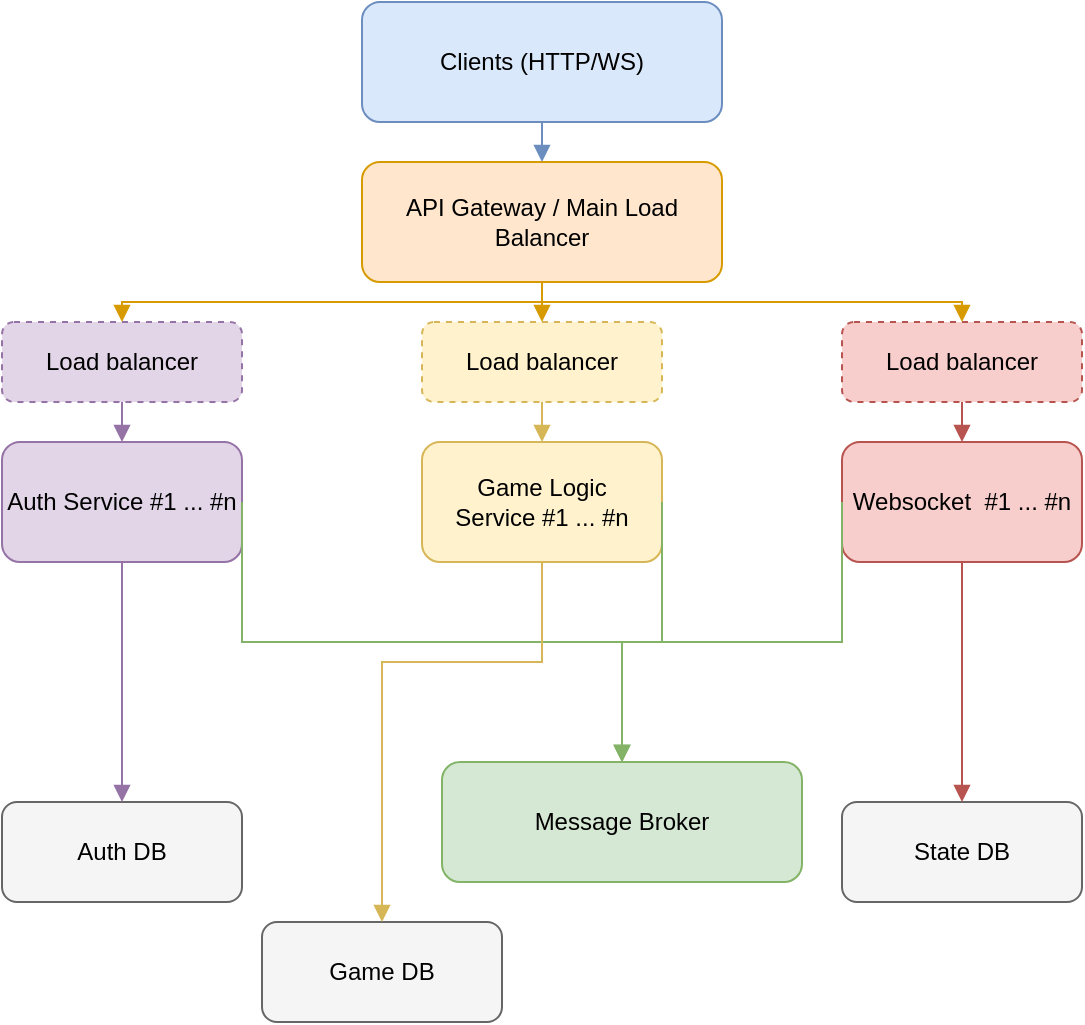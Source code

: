 <mxfile>
    <diagram name="Game Engine Microservices Architecture (Per-Service Load Balancer)" id="microservices-arch-per-service-lb-1">
        <mxGraphModel dx="1081" dy="713" grid="1" gridSize="10" guides="1" tooltips="1" connect="1" arrows="1" fold="1" page="1" pageScale="1" pageWidth="827" pageHeight="1169" math="0" shadow="0">
            <root>
                <mxCell id="0"/>
                <mxCell id="1" parent="0"/>
                <mxCell id="2" value="Clients (HTTP/WS)" style="rounded=1;whiteSpace=wrap;html=1;fillColor=#dae8fc;strokeColor=#6c8ebf;" parent="1" vertex="1">
                    <mxGeometry x="270" y="40" width="180" height="60" as="geometry"/>
                </mxCell>
                <mxCell id="3" value="API Gateway / Main Load Balancer" style="rounded=1;whiteSpace=wrap;html=1;fillColor=#ffe6cc;strokeColor=#d79b00;" parent="1" vertex="1">
                    <mxGeometry x="270" y="120" width="180" height="60" as="geometry"/>
                </mxCell>
                <mxCell id="4" value="Load balancer" style="rounded=1;whiteSpace=wrap;html=1;fillColor=#e1d5e7;strokeColor=#9673a6;dashed=1;" parent="1" vertex="1">
                    <mxGeometry x="90" y="200" width="120" height="40" as="geometry"/>
                </mxCell>
                <mxCell id="5" value="&lt;span style=&quot;color: rgb(0, 0, 0);&quot;&gt;Load balancer&lt;/span&gt;" style="rounded=1;whiteSpace=wrap;html=1;fillColor=#fff2cc;strokeColor=#d6b656;dashed=1;" parent="1" vertex="1">
                    <mxGeometry x="300" y="200" width="120" height="40" as="geometry"/>
                </mxCell>
                <mxCell id="6" value="&lt;span style=&quot;color: rgb(0, 0, 0);&quot;&gt;Load balancer&lt;/span&gt;" style="rounded=1;whiteSpace=wrap;html=1;fillColor=#f8cecc;strokeColor=#b85450;dashed=1;" parent="1" vertex="1">
                    <mxGeometry x="510" y="200" width="120" height="40" as="geometry"/>
                </mxCell>
                <mxCell id="7" value="Auth Service #1 ... #n" style="rounded=1;whiteSpace=wrap;html=1;fillColor=#e1d5e7;strokeColor=#9673a6;" parent="1" vertex="1">
                    <mxGeometry x="90" y="260" width="120" height="60" as="geometry"/>
                </mxCell>
                <mxCell id="8" value="Game Logic Service&lt;span style=&quot;color: rgb(0, 0, 0);&quot;&gt;&amp;nbsp;#1 ... #n&lt;/span&gt;" style="rounded=1;whiteSpace=wrap;html=1;fillColor=#fff2cc;strokeColor=#d6b656;" parent="1" vertex="1">
                    <mxGeometry x="300" y="260" width="120" height="60" as="geometry"/>
                </mxCell>
                <mxCell id="9" value="Websocket&amp;nbsp;&lt;span style=&quot;color: rgb(0, 0, 0);&quot;&gt;&amp;nbsp;#1 ... #n&lt;/span&gt;" style="rounded=1;whiteSpace=wrap;html=1;fillColor=#f8cecc;strokeColor=#b85450;" parent="1" vertex="1">
                    <mxGeometry x="510" y="260" width="120" height="60" as="geometry"/>
                </mxCell>
                <mxCell id="10" value="Message Broker" style="rounded=1;whiteSpace=wrap;html=1;fillColor=#d5e8d4;strokeColor=#82b366;" parent="1" vertex="1">
                    <mxGeometry x="310" y="420" width="180" height="60" as="geometry"/>
                </mxCell>
                <mxCell id="11" value="Auth DB" style="rounded=1;whiteSpace=wrap;html=1;fillColor=#f5f5f5;strokeColor=#666666;" parent="1" vertex="1">
                    <mxGeometry x="90" y="440" width="120" height="50" as="geometry"/>
                </mxCell>
                <mxCell id="12" value="Game DB" style="rounded=1;whiteSpace=wrap;html=1;fillColor=#f5f5f5;strokeColor=#666666;" parent="1" vertex="1">
                    <mxGeometry x="220" y="500" width="120" height="50" as="geometry"/>
                </mxCell>
                <mxCell id="13" value="State DB" style="rounded=1;whiteSpace=wrap;html=1;fillColor=#f5f5f5;strokeColor=#666666;" parent="1" vertex="1">
                    <mxGeometry x="510" y="440" width="120" height="50" as="geometry"/>
                </mxCell>
                <mxCell id="14" style="edgeStyle=elbowEdgeStyle;elbow=vertical;rounded=0;orthogonalLoop=1;jettySize=auto;html=1;endArrow=block;endFill=1;strokeColor=#6c8ebf;" parent="1" source="2" target="3" edge="1">
                    <mxGeometry relative="1" as="geometry"/>
                </mxCell>
                <mxCell id="15" style="edgeStyle=elbowEdgeStyle;elbow=vertical;rounded=0;orthogonalLoop=1;jettySize=auto;html=1;endArrow=block;endFill=1;strokeColor=#d79b00;" parent="1" source="3" target="4" edge="1">
                    <mxGeometry relative="1" as="geometry"/>
                </mxCell>
                <mxCell id="16" style="edgeStyle=elbowEdgeStyle;elbow=vertical;rounded=0;orthogonalLoop=1;jettySize=auto;html=1;endArrow=block;endFill=1;strokeColor=#d79b00;" parent="1" source="3" target="5" edge="1">
                    <mxGeometry relative="1" as="geometry"/>
                </mxCell>
                <mxCell id="17" style="edgeStyle=elbowEdgeStyle;elbow=vertical;rounded=0;orthogonalLoop=1;jettySize=auto;html=1;endArrow=block;endFill=1;strokeColor=#d79b00;" parent="1" source="3" target="6" edge="1">
                    <mxGeometry relative="1" as="geometry"/>
                </mxCell>
                <mxCell id="18" style="edgeStyle=elbowEdgeStyle;elbow=vertical;rounded=0;orthogonalLoop=1;jettySize=auto;html=1;endArrow=block;endFill=1;strokeColor=#9673a6;" parent="1" source="4" target="7" edge="1">
                    <mxGeometry relative="1" as="geometry"/>
                </mxCell>
                <mxCell id="19" style="edgeStyle=elbowEdgeStyle;elbow=vertical;rounded=0;orthogonalLoop=1;jettySize=auto;html=1;endArrow=block;endFill=1;strokeColor=#d6b656;" parent="1" source="5" target="8" edge="1">
                    <mxGeometry relative="1" as="geometry"/>
                </mxCell>
                <mxCell id="20" style="edgeStyle=elbowEdgeStyle;elbow=vertical;rounded=0;orthogonalLoop=1;jettySize=auto;html=1;endArrow=block;endFill=1;strokeColor=#b85450;" parent="1" source="6" target="9" edge="1">
                    <mxGeometry relative="1" as="geometry"/>
                </mxCell>
                <mxCell id="22" style="edgeStyle=elbowEdgeStyle;elbow=vertical;rounded=0;orthogonalLoop=1;jettySize=auto;html=1;endArrow=block;endFill=1;strokeColor=#82b366;exitX=0;exitY=0.5;exitDx=0;exitDy=0;entryX=0.5;entryY=0;entryDx=0;entryDy=0;" parent="1" source="9" target="10" edge="1">
                    <mxGeometry relative="1" as="geometry">
                        <Array as="points">
                            <mxPoint x="450" y="360"/>
                        </Array>
                    </mxGeometry>
                </mxCell>
                <mxCell id="23" style="edgeStyle=elbowEdgeStyle;elbow=vertical;rounded=0;orthogonalLoop=1;jettySize=auto;html=1;endArrow=block;endFill=1;strokeColor=#82b366;exitX=1;exitY=0.5;exitDx=0;exitDy=0;entryX=0.5;entryY=0;entryDx=0;entryDy=0;" parent="1" source="7" target="10" edge="1">
                    <mxGeometry relative="1" as="geometry">
                        <Array as="points">
                            <mxPoint x="310" y="360"/>
                        </Array>
                    </mxGeometry>
                </mxCell>
                <mxCell id="24" style="edgeStyle=elbowEdgeStyle;elbow=vertical;rounded=0;orthogonalLoop=1;jettySize=auto;html=1;endArrow=block;endFill=1;strokeColor=#9673a6;" parent="1" source="7" target="11" edge="1">
                    <mxGeometry relative="1" as="geometry"/>
                </mxCell>
                <mxCell id="25" style="edgeStyle=elbowEdgeStyle;elbow=vertical;rounded=0;orthogonalLoop=1;jettySize=auto;html=1;endArrow=block;endFill=1;strokeColor=#d6b656;" parent="1" source="8" target="12" edge="1">
                    <mxGeometry relative="1" as="geometry">
                        <Array as="points">
                            <mxPoint x="280" y="370"/>
                        </Array>
                    </mxGeometry>
                </mxCell>
                <mxCell id="26" style="edgeStyle=elbowEdgeStyle;elbow=vertical;rounded=0;orthogonalLoop=1;jettySize=auto;html=1;endArrow=block;endFill=1;strokeColor=#b85450;" parent="1" source="9" target="13" edge="1">
                    <mxGeometry relative="1" as="geometry"/>
                </mxCell>
                <mxCell id="28" style="edgeStyle=elbowEdgeStyle;elbow=vertical;rounded=0;orthogonalLoop=1;jettySize=auto;html=1;endArrow=block;endFill=1;strokeColor=#82b366;exitX=1;exitY=0.5;exitDx=0;exitDy=0;entryX=0.5;entryY=0;entryDx=0;entryDy=0;" edge="1" parent="1" source="8" target="10">
                    <mxGeometry relative="1" as="geometry">
                        <mxPoint x="160" y="330" as="sourcePoint"/>
                        <mxPoint x="480" y="370" as="targetPoint"/>
                        <Array as="points">
                            <mxPoint x="410" y="360"/>
                        </Array>
                    </mxGeometry>
                </mxCell>
            </root>
        </mxGraphModel>
    </diagram>
</mxfile>